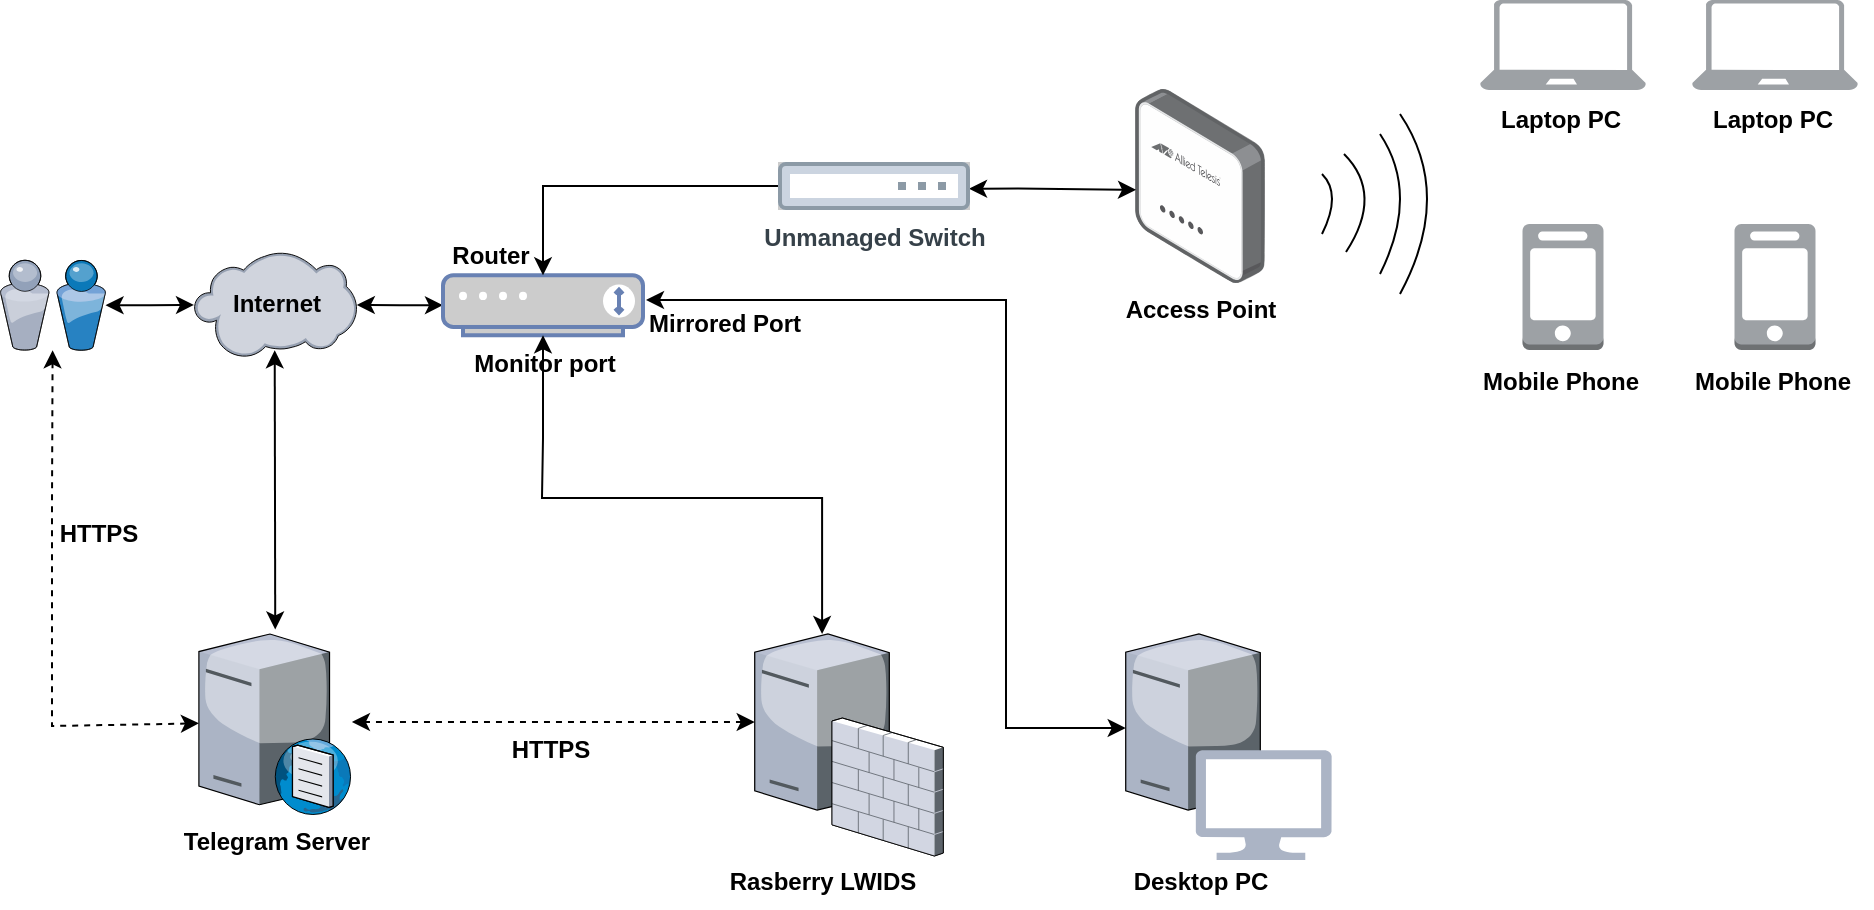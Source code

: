 <mxfile version="24.7.8">
  <diagram name="Page-1" id="IStlVJE0mHL6e-8y2DnE">
    <mxGraphModel dx="-474" dy="1851" grid="0" gridSize="10" guides="1" tooltips="1" connect="1" arrows="1" fold="1" page="1" pageScale="1" pageWidth="827" pageHeight="1169" math="0" shadow="0">
      <root>
        <mxCell id="0" />
        <mxCell id="1" parent="0" />
        <mxCell id="4pSzq9ojNQb_Bu6WuqDI-4" style="edgeStyle=orthogonalEdgeStyle;rounded=0;orthogonalLoop=1;jettySize=auto;html=1;fontStyle=1;strokeColor=default;align=center;verticalAlign=middle;fontFamily=Helvetica;fontSize=11;fontColor=default;labelBackgroundColor=default;startArrow=classic;endArrow=classic;" parent="1" source="4pSzq9ojNQb_Bu6WuqDI-5" target="4pSzq9ojNQb_Bu6WuqDI-7" edge="1">
          <mxGeometry relative="1" as="geometry" />
        </mxCell>
        <mxCell id="4pSzq9ojNQb_Bu6WuqDI-5" value="" style="verticalLabelPosition=bottom;sketch=0;aspect=fixed;html=1;verticalAlign=top;strokeColor=none;align=center;outlineConnect=0;shape=mxgraph.citrix.users;fontStyle=1" parent="1" vertex="1">
          <mxGeometry x="1834" y="-28.87" width="52.77" height="45" as="geometry" />
        </mxCell>
        <mxCell id="4pSzq9ojNQb_Bu6WuqDI-7" value="" style="verticalLabelPosition=bottom;sketch=0;aspect=fixed;html=1;verticalAlign=top;strokeColor=none;align=center;outlineConnect=0;shape=mxgraph.citrix.cloud;fontStyle=1" parent="1" vertex="1">
          <mxGeometry x="1931" y="-33.12" width="81.4" height="53.12" as="geometry" />
        </mxCell>
        <mxCell id="4pSzq9ojNQb_Bu6WuqDI-10" value="Telegram Server" style="verticalLabelPosition=bottom;sketch=0;aspect=fixed;html=1;verticalAlign=top;strokeColor=none;align=center;outlineConnect=0;shape=mxgraph.citrix.dns_server;fontStyle=1" parent="1" vertex="1">
          <mxGeometry x="1933.45" y="155.75" width="76.5" height="92.5" as="geometry" />
        </mxCell>
        <mxCell id="4pSzq9ojNQb_Bu6WuqDI-15" value="" style="endArrow=classic;html=1;rounded=0;strokeColor=default;align=center;verticalAlign=middle;fontFamily=Helvetica;fontSize=11;fontColor=default;labelBackgroundColor=default;startArrow=classic;" parent="1" target="4pSzq9ojNQb_Bu6WuqDI-10" edge="1">
          <mxGeometry width="50" height="50" relative="1" as="geometry">
            <mxPoint x="1971.36" y="16.13" as="sourcePoint" />
            <mxPoint x="1971.47" y="131.63" as="targetPoint" />
            <Array as="points" />
          </mxGeometry>
        </mxCell>
        <mxCell id="4pSzq9ojNQb_Bu6WuqDI-18" value="" style="edgeStyle=orthogonalEdgeStyle;rounded=0;orthogonalLoop=1;jettySize=auto;html=1;startArrow=classic;startFill=1;" parent="1" source="4pSzq9ojNQb_Bu6WuqDI-19" target="4pSzq9ojNQb_Bu6WuqDI-7" edge="1">
          <mxGeometry relative="1" as="geometry" />
        </mxCell>
        <mxCell id="4pSzq9ojNQb_Bu6WuqDI-19" value="Monitor port" style="fontColor=#000000;verticalAlign=top;verticalLabelPosition=bottom;labelPosition=center;align=center;html=1;outlineConnect=0;fillColor=#CCCCCC;strokeColor=#6881B3;gradientColor=none;gradientDirection=north;strokeWidth=2;shape=mxgraph.networks.modem;fontStyle=1" parent="1" vertex="1">
          <mxGeometry x="2055.5" y="-21.37" width="100" height="30" as="geometry" />
        </mxCell>
        <mxCell id="4pSzq9ojNQb_Bu6WuqDI-27" value="" style="verticalLabelPosition=bottom;sketch=0;aspect=fixed;html=1;verticalAlign=top;strokeColor=none;align=center;outlineConnect=0;shape=mxgraph.citrix.license_server;fontStyle=1" parent="1" vertex="1">
          <mxGeometry x="2211.36" y="158" width="67.29" height="88" as="geometry" />
        </mxCell>
        <mxCell id="4pSzq9ojNQb_Bu6WuqDI-39" value="" style="verticalLabelPosition=bottom;sketch=0;aspect=fixed;html=1;verticalAlign=top;strokeColor=none;align=center;outlineConnect=0;shape=mxgraph.citrix.license_server;fontStyle=1" parent="1" vertex="1">
          <mxGeometry x="2396.86" y="158" width="67.29" height="88" as="geometry" />
        </mxCell>
        <mxCell id="4pSzq9ojNQb_Bu6WuqDI-44" value="Access Point" style="image;points=[];aspect=fixed;html=1;align=center;shadow=0;dashed=0;image=img/lib/allied_telesis/wireless/Access_Point_Indoor.svg;fontStyle=1" parent="1" vertex="1">
          <mxGeometry x="2401.5" y="-114.49" width="65" height="96.97" as="geometry" />
        </mxCell>
        <mxCell id="4pSzq9ojNQb_Bu6WuqDI-9" value="&lt;div&gt;&lt;br&gt;&lt;/div&gt;" style="verticalLabelPosition=bottom;sketch=0;aspect=fixed;html=1;verticalAlign=top;strokeColor=none;align=center;outlineConnect=0;shape=mxgraph.citrix.firewall;fontStyle=1" parent="1" vertex="1">
          <mxGeometry x="2250" y="200" width="55.65" height="69" as="geometry" />
        </mxCell>
        <mxCell id="4pSzq9ojNQb_Bu6WuqDI-45" value="Rasberry LWIDS" style="text;html=1;align=center;verticalAlign=middle;resizable=0;points=[];autosize=1;strokeColor=none;fillColor=none;fontStyle=1" parent="1" vertex="1">
          <mxGeometry x="2191.51" y="269" width="107" height="26" as="geometry" />
        </mxCell>
        <mxCell id="4pSzq9ojNQb_Bu6WuqDI-52" value="" style="rounded=0;whiteSpace=wrap;html=1;fillColor=default;strokeColor=none;" parent="1" vertex="1">
          <mxGeometry x="2435" y="218" width="60" height="38" as="geometry" />
        </mxCell>
        <mxCell id="4pSzq9ojNQb_Bu6WuqDI-46" value="" style="verticalLabelPosition=bottom;html=1;verticalAlign=top;align=center;strokeColor=none;fillColor=#abb4c5;shape=mxgraph.azure.computer;pointerEvents=1;gradientColor=none;" parent="1" vertex="1">
          <mxGeometry x="2431.82" y="216" width="68" height="55" as="geometry" />
        </mxCell>
        <mxCell id="4pSzq9ojNQb_Bu6WuqDI-49" value="Desktop PC" style="text;html=1;align=center;verticalAlign=middle;resizable=0;points=[];autosize=1;strokeColor=none;fillColor=none;fontStyle=1" parent="1" vertex="1">
          <mxGeometry x="2393" y="269" width="82" height="26" as="geometry" />
        </mxCell>
        <mxCell id="4pSzq9ojNQb_Bu6WuqDI-50" style="edgeStyle=orthogonalEdgeStyle;rounded=0;orthogonalLoop=1;jettySize=auto;html=1;fontStyle=1;strokeColor=default;align=center;verticalAlign=middle;fontFamily=Helvetica;fontSize=11;fontColor=default;labelBackgroundColor=default;startArrow=classic;endArrow=classic;startFill=1;endFill=1;" parent="1" source="4pSzq9ojNQb_Bu6WuqDI-19" target="4pSzq9ojNQb_Bu6WuqDI-27" edge="1">
          <mxGeometry relative="1" as="geometry">
            <mxPoint x="2211.36" y="117" as="targetPoint" />
            <mxPoint x="2107.22" y="60" as="sourcePoint" />
            <Array as="points">
              <mxPoint x="2105" y="60" />
              <mxPoint x="2105" y="90" />
              <mxPoint x="2245" y="90" />
            </Array>
          </mxGeometry>
        </mxCell>
        <mxCell id="4pSzq9ojNQb_Bu6WuqDI-51" style="edgeStyle=orthogonalEdgeStyle;rounded=0;orthogonalLoop=1;jettySize=auto;html=1;fontStyle=1;strokeColor=default;align=center;verticalAlign=middle;fontFamily=Helvetica;fontSize=11;fontColor=default;labelBackgroundColor=default;startArrow=classic;endArrow=classic;startFill=1;endFill=1;" parent="1" edge="1" target="4pSzq9ojNQb_Bu6WuqDI-39">
          <mxGeometry relative="1" as="geometry">
            <mxPoint x="2380" y="205" as="targetPoint" />
            <mxPoint x="2157" y="-9" as="sourcePoint" />
            <Array as="points">
              <mxPoint x="2337" y="-9" />
              <mxPoint x="2337" y="205" />
            </Array>
          </mxGeometry>
        </mxCell>
        <mxCell id="4pSzq9ojNQb_Bu6WuqDI-53" value="" style="endArrow=classic;html=1;rounded=0;strokeColor=default;align=center;verticalAlign=middle;fontFamily=Helvetica;fontSize=11;fontColor=default;labelBackgroundColor=default;startArrow=classic;dashed=1;" parent="1" source="4pSzq9ojNQb_Bu6WuqDI-27" target="4pSzq9ojNQb_Bu6WuqDI-10" edge="1">
          <mxGeometry width="50" height="50" relative="1" as="geometry">
            <mxPoint x="2127" y="78.13" as="sourcePoint" />
            <mxPoint x="2127.64" y="218" as="targetPoint" />
            <Array as="points">
              <mxPoint x="2141" y="202" />
            </Array>
          </mxGeometry>
        </mxCell>
        <mxCell id="4pSzq9ojNQb_Bu6WuqDI-54" value="" style="endArrow=classic;html=1;rounded=0;strokeColor=default;align=center;verticalAlign=middle;fontFamily=Helvetica;fontSize=11;fontColor=default;labelBackgroundColor=default;startArrow=classic;dashed=1;" parent="1" source="4pSzq9ojNQb_Bu6WuqDI-10" target="4pSzq9ojNQb_Bu6WuqDI-5" edge="1">
          <mxGeometry width="50" height="50" relative="1" as="geometry">
            <mxPoint x="2061" y="80" as="sourcePoint" />
            <mxPoint x="1673" y="229" as="targetPoint" />
            <Array as="points">
              <mxPoint x="1860" y="204" />
              <mxPoint x="1860" y="182" />
              <mxPoint x="1860" y="128" />
              <mxPoint x="1860" y="93" />
            </Array>
          </mxGeometry>
        </mxCell>
        <mxCell id="4pSzq9ojNQb_Bu6WuqDI-55" value="" style="verticalLabelPosition=bottom;html=1;verticalAlign=top;align=center;strokeColor=none;fillColor=#9da1a5;shape=mxgraph.azure.laptop;pointerEvents=1;" parent="1" vertex="1">
          <mxGeometry x="2574" y="-159" width="83" height="45" as="geometry" />
        </mxCell>
        <mxCell id="4pSzq9ojNQb_Bu6WuqDI-56" value="" style="verticalLabelPosition=bottom;html=1;verticalAlign=top;align=center;strokeColor=none;fillColor=#9da1a5;shape=mxgraph.azure.laptop;pointerEvents=1;" parent="1" vertex="1">
          <mxGeometry x="2680" y="-159" width="83" height="45" as="geometry" />
        </mxCell>
        <mxCell id="4pSzq9ojNQb_Bu6WuqDI-59" value="" style="outlineConnect=0;dashed=0;verticalLabelPosition=bottom;verticalAlign=top;align=center;html=1;shape=mxgraph.aws3.mobile_client;fillColor=#9da1a5;gradientColor=none;" parent="1" vertex="1">
          <mxGeometry x="2595.25" y="-47" width="40.5" height="63" as="geometry" />
        </mxCell>
        <mxCell id="4pSzq9ojNQb_Bu6WuqDI-60" value="" style="outlineConnect=0;dashed=0;verticalLabelPosition=bottom;verticalAlign=top;align=center;html=1;shape=mxgraph.aws3.mobile_client;fillColor=#9da1a5;gradientColor=none;" parent="1" vertex="1">
          <mxGeometry x="2701.25" y="-47" width="40.5" height="63" as="geometry" />
        </mxCell>
        <mxCell id="4pSzq9ojNQb_Bu6WuqDI-61" value="" style="curved=1;endArrow=none;html=1;rounded=0;endFill=0;" parent="1" edge="1">
          <mxGeometry width="50" height="50" relative="1" as="geometry">
            <mxPoint x="2495" y="-42" as="sourcePoint" />
            <mxPoint x="2495" y="-72" as="targetPoint" />
            <Array as="points">
              <mxPoint x="2505" y="-62" />
            </Array>
          </mxGeometry>
        </mxCell>
        <mxCell id="4pSzq9ojNQb_Bu6WuqDI-62" value="" style="curved=1;endArrow=none;html=1;rounded=0;endFill=0;" parent="1" edge="1">
          <mxGeometry width="50" height="50" relative="1" as="geometry">
            <mxPoint x="2507" y="-33" as="sourcePoint" />
            <mxPoint x="2506" y="-82" as="targetPoint" />
            <Array as="points">
              <mxPoint x="2526" y="-62" />
            </Array>
          </mxGeometry>
        </mxCell>
        <mxCell id="4pSzq9ojNQb_Bu6WuqDI-63" value="" style="curved=1;endArrow=none;html=1;rounded=0;endFill=0;" parent="1" edge="1">
          <mxGeometry width="50" height="50" relative="1" as="geometry">
            <mxPoint x="2524" y="-22" as="sourcePoint" />
            <mxPoint x="2524" y="-92" as="targetPoint" />
            <Array as="points">
              <mxPoint x="2544" y="-62" />
            </Array>
          </mxGeometry>
        </mxCell>
        <mxCell id="4pSzq9ojNQb_Bu6WuqDI-64" value="" style="curved=1;endArrow=none;html=1;rounded=0;endFill=0;" parent="1" edge="1">
          <mxGeometry width="50" height="50" relative="1" as="geometry">
            <mxPoint x="2534" y="-12" as="sourcePoint" />
            <mxPoint x="2534" y="-102" as="targetPoint" />
            <Array as="points">
              <mxPoint x="2561" y="-62" />
            </Array>
          </mxGeometry>
        </mxCell>
        <mxCell id="4pSzq9ojNQb_Bu6WuqDI-66" value="Laptop PC" style="text;html=1;align=center;verticalAlign=middle;resizable=0;points=[];autosize=1;strokeColor=none;fillColor=none;fontStyle=1" parent="1" vertex="1">
          <mxGeometry x="2574" y="-114" width="80" height="30" as="geometry" />
        </mxCell>
        <mxCell id="4pSzq9ojNQb_Bu6WuqDI-67" value="Laptop PC" style="text;html=1;align=center;verticalAlign=middle;resizable=0;points=[];autosize=1;strokeColor=none;fillColor=none;fontStyle=1" parent="1" vertex="1">
          <mxGeometry x="2680" y="-114" width="80" height="30" as="geometry" />
        </mxCell>
        <mxCell id="4pSzq9ojNQb_Bu6WuqDI-68" value="Mobile Phone" style="text;html=1;align=center;verticalAlign=middle;resizable=0;points=[];autosize=1;strokeColor=none;fillColor=none;fontStyle=1" parent="1" vertex="1">
          <mxGeometry x="2564" y="16.63" width="100" height="30" as="geometry" />
        </mxCell>
        <mxCell id="4pSzq9ojNQb_Bu6WuqDI-69" value="Mobile Phone" style="text;html=1;align=center;verticalAlign=middle;resizable=0;points=[];autosize=1;strokeColor=none;fillColor=none;fontStyle=1" parent="1" vertex="1">
          <mxGeometry x="2670" y="16.63" width="100" height="30" as="geometry" />
        </mxCell>
        <mxCell id="PPAEw_hOO_UX37agHqGN-2" value="Router" style="text;html=1;align=center;verticalAlign=middle;resizable=0;points=[];autosize=1;strokeColor=none;fillColor=none;fontStyle=1" parent="1" vertex="1">
          <mxGeometry x="2049" y="-46.0" width="60" height="30" as="geometry" />
        </mxCell>
        <mxCell id="PPAEw_hOO_UX37agHqGN-3" value="HTTPS" style="text;html=1;align=center;verticalAlign=middle;resizable=0;points=[];autosize=1;strokeColor=none;fillColor=none;fontStyle=1" parent="1" vertex="1">
          <mxGeometry x="2080.5" y="203" width="57" height="26" as="geometry" />
        </mxCell>
        <mxCell id="PPAEw_hOO_UX37agHqGN-4" value="HTTPS" style="text;html=1;align=center;verticalAlign=middle;resizable=0;points=[];autosize=1;strokeColor=none;fillColor=none;fontStyle=1" parent="1" vertex="1">
          <mxGeometry x="1854" y="95" width="57" height="26" as="geometry" />
        </mxCell>
        <mxCell id="PPAEw_hOO_UX37agHqGN-5" value="Mirrored Port" style="text;html=1;align=center;verticalAlign=middle;resizable=0;points=[];autosize=1;strokeColor=none;fillColor=none;fontStyle=1" parent="1" vertex="1">
          <mxGeometry x="2152" y="-9.87" width="88" height="26" as="geometry" />
        </mxCell>
        <mxCell id="NIdklVoLlww4gw6pZMTn-2" value="" style="edgeStyle=orthogonalEdgeStyle;rounded=0;orthogonalLoop=1;jettySize=auto;html=1;" edge="1" parent="1" source="NIdklVoLlww4gw6pZMTn-1" target="4pSzq9ojNQb_Bu6WuqDI-19">
          <mxGeometry relative="1" as="geometry">
            <mxPoint x="2243" y="-9" as="targetPoint" />
          </mxGeometry>
        </mxCell>
        <mxCell id="NIdklVoLlww4gw6pZMTn-3" value="" style="edgeStyle=orthogonalEdgeStyle;rounded=0;orthogonalLoop=1;jettySize=auto;html=1;entryX=0.008;entryY=0.52;entryDx=0;entryDy=0;entryPerimeter=0;endArrow=classic;endFill=1;startArrow=classic;startFill=1;exitX=0.995;exitY=0.556;exitDx=0;exitDy=0;exitPerimeter=0;" edge="1" parent="1" source="NIdklVoLlww4gw6pZMTn-1" target="4pSzq9ojNQb_Bu6WuqDI-44">
          <mxGeometry relative="1" as="geometry">
            <mxPoint x="2303.36" y="-64.34" as="sourcePoint" />
            <mxPoint x="2389" y="-64" as="targetPoint" />
            <Array as="points">
              <mxPoint x="2343" y="-65" />
            </Array>
          </mxGeometry>
        </mxCell>
        <mxCell id="NIdklVoLlww4gw6pZMTn-1" value="&lt;b&gt;Unmanaged Switch&lt;/b&gt;" style="image;aspect=fixed;perimeter=ellipsePerimeter;html=1;align=center;fontSize=12;verticalAlign=top;fontColor=#364149;shadow=0;dashed=0;image=img/lib/cumulus/switch_bare_metal_empty.svg;imageBackground=#cccccc;" vertex="1" parent="1">
          <mxGeometry x="2223" y="-78" width="96" height="24" as="geometry" />
        </mxCell>
        <mxCell id="NIdklVoLlww4gw6pZMTn-4" value="Internet" style="text;html=1;align=center;verticalAlign=middle;resizable=0;points=[];autosize=1;strokeColor=none;fillColor=none;fontStyle=1" vertex="1" parent="1">
          <mxGeometry x="1942.7" y="-19.56" width="59" height="26" as="geometry" />
        </mxCell>
      </root>
    </mxGraphModel>
  </diagram>
</mxfile>
